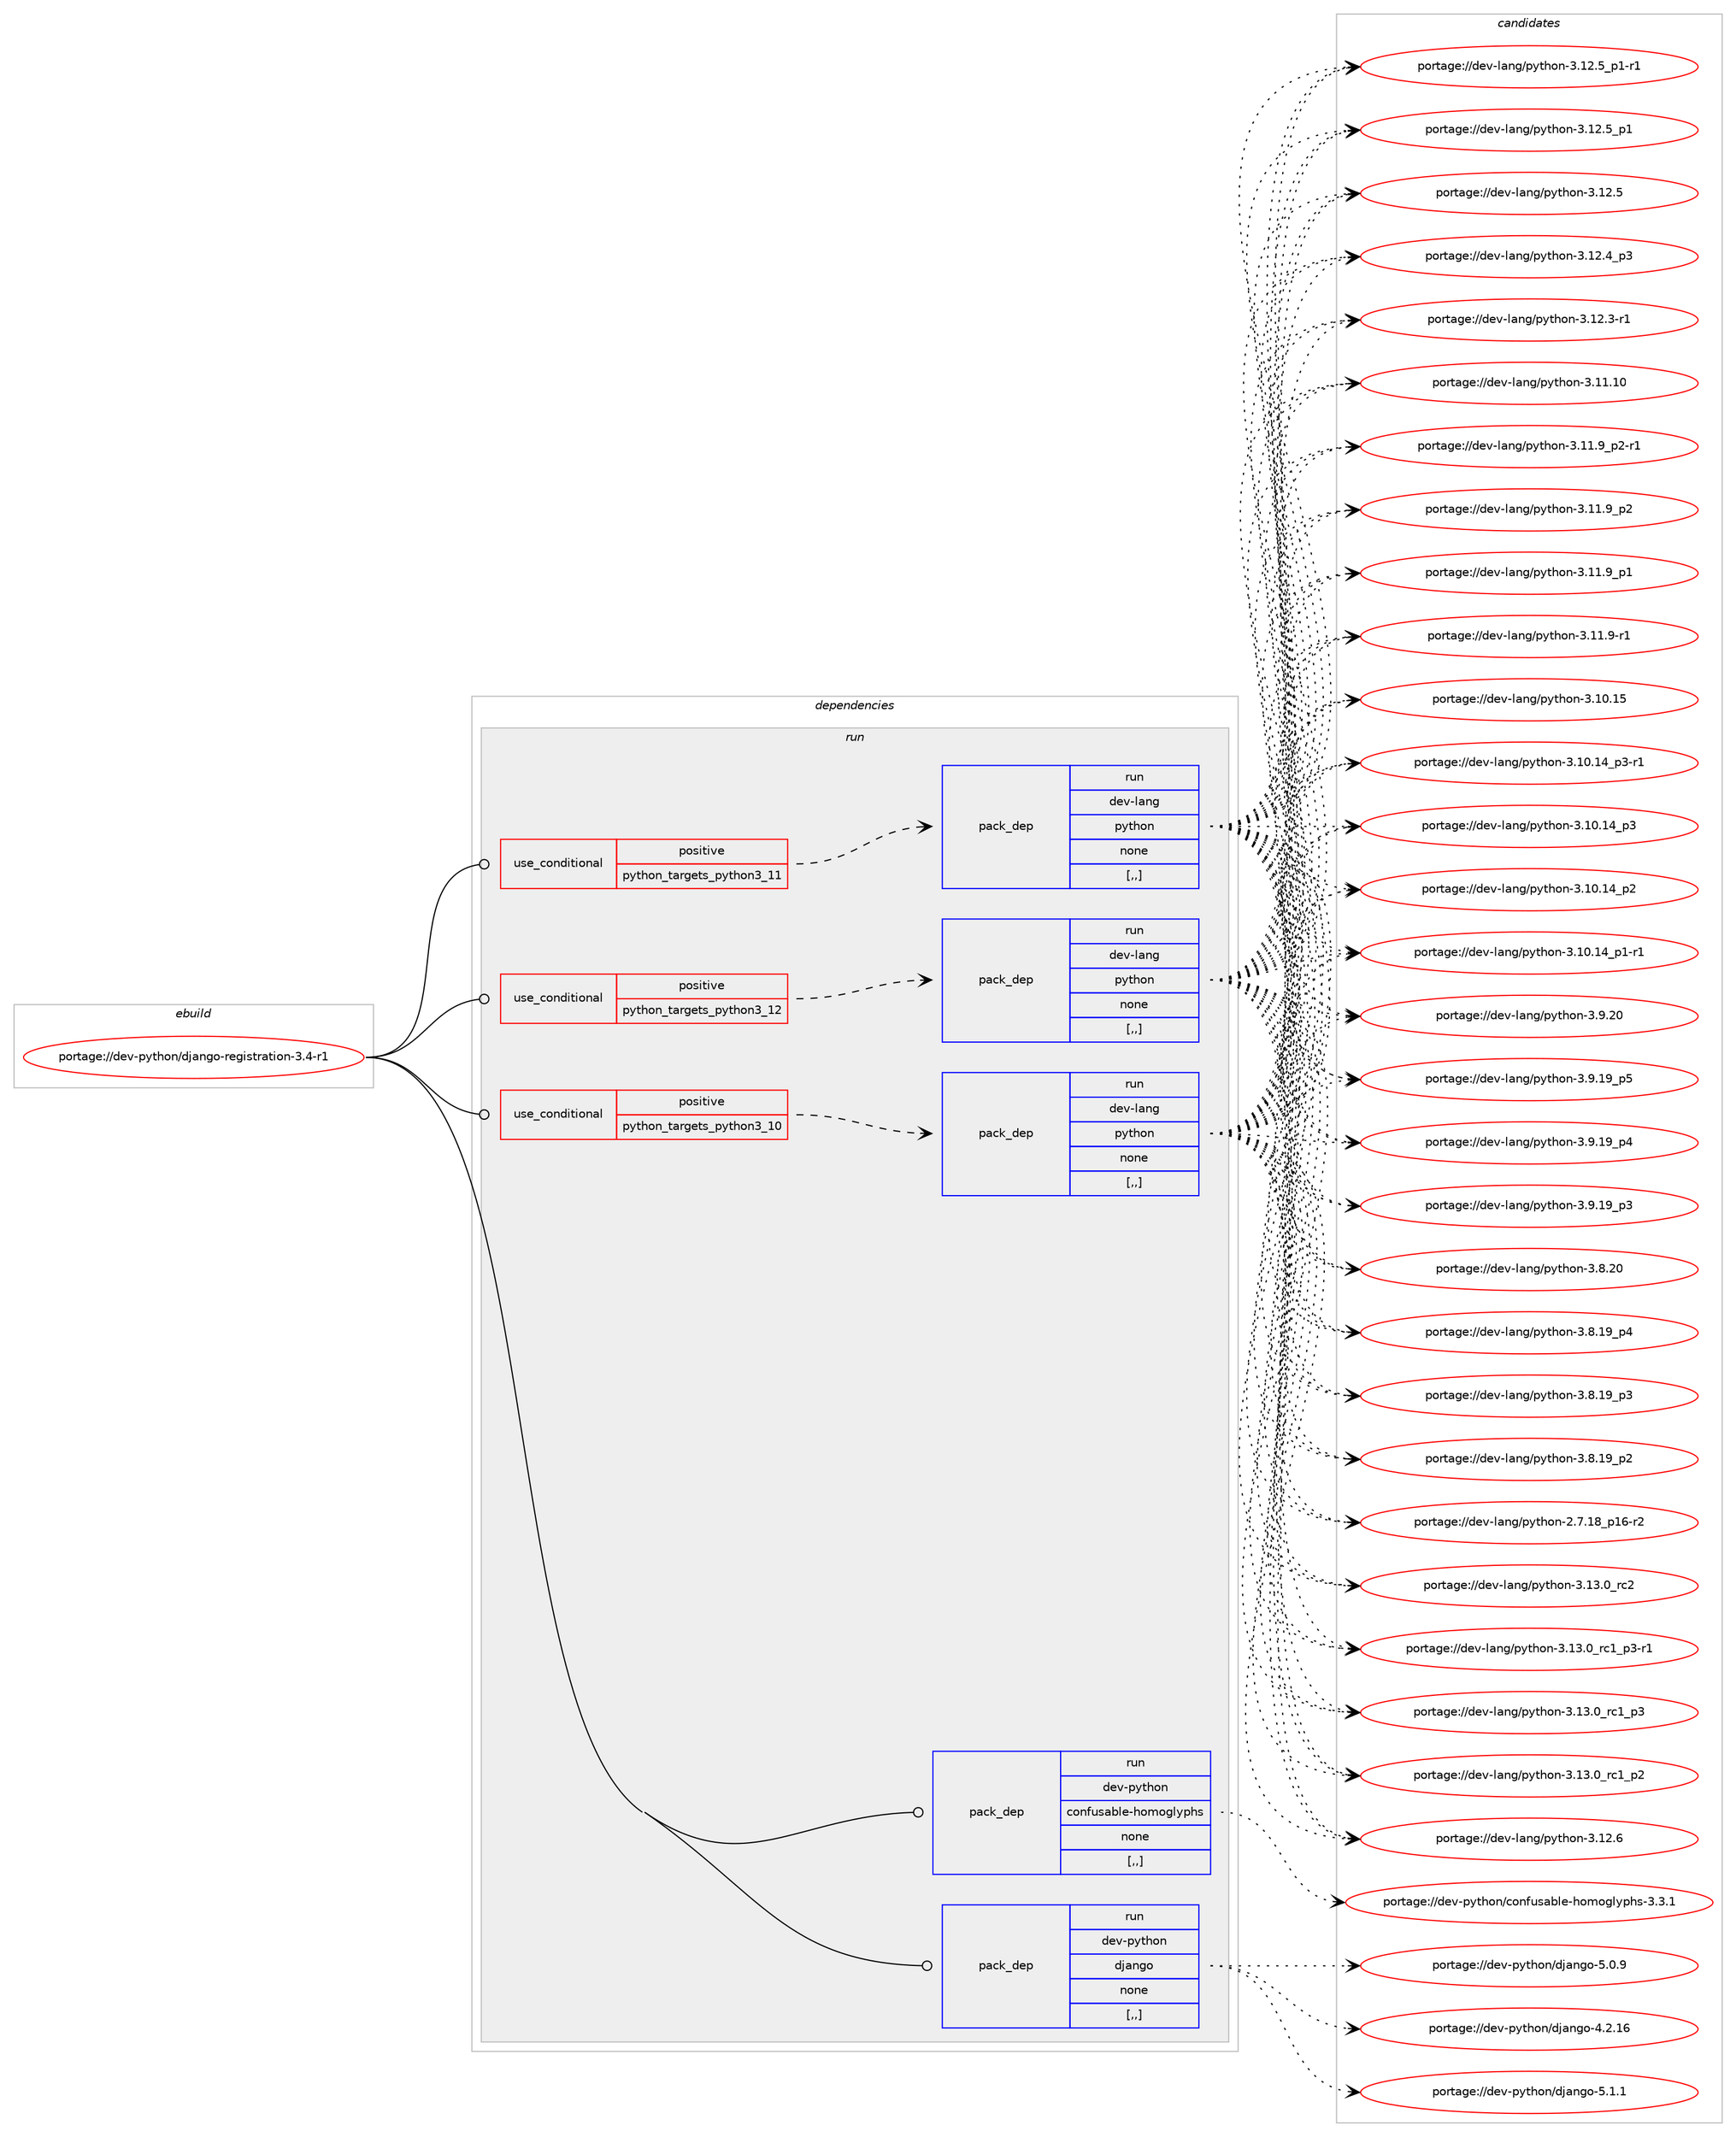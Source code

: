 digraph prolog {

# *************
# Graph options
# *************

newrank=true;
concentrate=true;
compound=true;
graph [rankdir=LR,fontname=Helvetica,fontsize=10,ranksep=1.5];#, ranksep=2.5, nodesep=0.2];
edge  [arrowhead=vee];
node  [fontname=Helvetica,fontsize=10];

# **********
# The ebuild
# **********

subgraph cluster_leftcol {
color=gray;
label=<<i>ebuild</i>>;
id [label="portage://dev-python/django-registration-3.4-r1", color=red, width=4, href="../dev-python/django-registration-3.4-r1.svg"];
}

# ****************
# The dependencies
# ****************

subgraph cluster_midcol {
color=gray;
label=<<i>dependencies</i>>;
subgraph cluster_compile {
fillcolor="#eeeeee";
style=filled;
label=<<i>compile</i>>;
}
subgraph cluster_compileandrun {
fillcolor="#eeeeee";
style=filled;
label=<<i>compile and run</i>>;
}
subgraph cluster_run {
fillcolor="#eeeeee";
style=filled;
label=<<i>run</i>>;
subgraph cond162703 {
dependency639734 [label=<<TABLE BORDER="0" CELLBORDER="1" CELLSPACING="0" CELLPADDING="4"><TR><TD ROWSPAN="3" CELLPADDING="10">use_conditional</TD></TR><TR><TD>positive</TD></TR><TR><TD>python_targets_python3_10</TD></TR></TABLE>>, shape=none, color=red];
subgraph pack472214 {
dependency639735 [label=<<TABLE BORDER="0" CELLBORDER="1" CELLSPACING="0" CELLPADDING="4" WIDTH="220"><TR><TD ROWSPAN="6" CELLPADDING="30">pack_dep</TD></TR><TR><TD WIDTH="110">run</TD></TR><TR><TD>dev-lang</TD></TR><TR><TD>python</TD></TR><TR><TD>none</TD></TR><TR><TD>[,,]</TD></TR></TABLE>>, shape=none, color=blue];
}
dependency639734:e -> dependency639735:w [weight=20,style="dashed",arrowhead="vee"];
}
id:e -> dependency639734:w [weight=20,style="solid",arrowhead="odot"];
subgraph cond162704 {
dependency639736 [label=<<TABLE BORDER="0" CELLBORDER="1" CELLSPACING="0" CELLPADDING="4"><TR><TD ROWSPAN="3" CELLPADDING="10">use_conditional</TD></TR><TR><TD>positive</TD></TR><TR><TD>python_targets_python3_11</TD></TR></TABLE>>, shape=none, color=red];
subgraph pack472215 {
dependency639737 [label=<<TABLE BORDER="0" CELLBORDER="1" CELLSPACING="0" CELLPADDING="4" WIDTH="220"><TR><TD ROWSPAN="6" CELLPADDING="30">pack_dep</TD></TR><TR><TD WIDTH="110">run</TD></TR><TR><TD>dev-lang</TD></TR><TR><TD>python</TD></TR><TR><TD>none</TD></TR><TR><TD>[,,]</TD></TR></TABLE>>, shape=none, color=blue];
}
dependency639736:e -> dependency639737:w [weight=20,style="dashed",arrowhead="vee"];
}
id:e -> dependency639736:w [weight=20,style="solid",arrowhead="odot"];
subgraph cond162705 {
dependency639738 [label=<<TABLE BORDER="0" CELLBORDER="1" CELLSPACING="0" CELLPADDING="4"><TR><TD ROWSPAN="3" CELLPADDING="10">use_conditional</TD></TR><TR><TD>positive</TD></TR><TR><TD>python_targets_python3_12</TD></TR></TABLE>>, shape=none, color=red];
subgraph pack472216 {
dependency639739 [label=<<TABLE BORDER="0" CELLBORDER="1" CELLSPACING="0" CELLPADDING="4" WIDTH="220"><TR><TD ROWSPAN="6" CELLPADDING="30">pack_dep</TD></TR><TR><TD WIDTH="110">run</TD></TR><TR><TD>dev-lang</TD></TR><TR><TD>python</TD></TR><TR><TD>none</TD></TR><TR><TD>[,,]</TD></TR></TABLE>>, shape=none, color=blue];
}
dependency639738:e -> dependency639739:w [weight=20,style="dashed",arrowhead="vee"];
}
id:e -> dependency639738:w [weight=20,style="solid",arrowhead="odot"];
subgraph pack472217 {
dependency639740 [label=<<TABLE BORDER="0" CELLBORDER="1" CELLSPACING="0" CELLPADDING="4" WIDTH="220"><TR><TD ROWSPAN="6" CELLPADDING="30">pack_dep</TD></TR><TR><TD WIDTH="110">run</TD></TR><TR><TD>dev-python</TD></TR><TR><TD>confusable-homoglyphs</TD></TR><TR><TD>none</TD></TR><TR><TD>[,,]</TD></TR></TABLE>>, shape=none, color=blue];
}
id:e -> dependency639740:w [weight=20,style="solid",arrowhead="odot"];
subgraph pack472218 {
dependency639741 [label=<<TABLE BORDER="0" CELLBORDER="1" CELLSPACING="0" CELLPADDING="4" WIDTH="220"><TR><TD ROWSPAN="6" CELLPADDING="30">pack_dep</TD></TR><TR><TD WIDTH="110">run</TD></TR><TR><TD>dev-python</TD></TR><TR><TD>django</TD></TR><TR><TD>none</TD></TR><TR><TD>[,,]</TD></TR></TABLE>>, shape=none, color=blue];
}
id:e -> dependency639741:w [weight=20,style="solid",arrowhead="odot"];
}
}

# **************
# The candidates
# **************

subgraph cluster_choices {
rank=same;
color=gray;
label=<<i>candidates</i>>;

subgraph choice472214 {
color=black;
nodesep=1;
choice10010111845108971101034711212111610411111045514649514648951149950 [label="portage://dev-lang/python-3.13.0_rc2", color=red, width=4,href="../dev-lang/python-3.13.0_rc2.svg"];
choice1001011184510897110103471121211161041111104551464951464895114994995112514511449 [label="portage://dev-lang/python-3.13.0_rc1_p3-r1", color=red, width=4,href="../dev-lang/python-3.13.0_rc1_p3-r1.svg"];
choice100101118451089711010347112121116104111110455146495146489511499499511251 [label="portage://dev-lang/python-3.13.0_rc1_p3", color=red, width=4,href="../dev-lang/python-3.13.0_rc1_p3.svg"];
choice100101118451089711010347112121116104111110455146495146489511499499511250 [label="portage://dev-lang/python-3.13.0_rc1_p2", color=red, width=4,href="../dev-lang/python-3.13.0_rc1_p2.svg"];
choice10010111845108971101034711212111610411111045514649504654 [label="portage://dev-lang/python-3.12.6", color=red, width=4,href="../dev-lang/python-3.12.6.svg"];
choice1001011184510897110103471121211161041111104551464950465395112494511449 [label="portage://dev-lang/python-3.12.5_p1-r1", color=red, width=4,href="../dev-lang/python-3.12.5_p1-r1.svg"];
choice100101118451089711010347112121116104111110455146495046539511249 [label="portage://dev-lang/python-3.12.5_p1", color=red, width=4,href="../dev-lang/python-3.12.5_p1.svg"];
choice10010111845108971101034711212111610411111045514649504653 [label="portage://dev-lang/python-3.12.5", color=red, width=4,href="../dev-lang/python-3.12.5.svg"];
choice100101118451089711010347112121116104111110455146495046529511251 [label="portage://dev-lang/python-3.12.4_p3", color=red, width=4,href="../dev-lang/python-3.12.4_p3.svg"];
choice100101118451089711010347112121116104111110455146495046514511449 [label="portage://dev-lang/python-3.12.3-r1", color=red, width=4,href="../dev-lang/python-3.12.3-r1.svg"];
choice1001011184510897110103471121211161041111104551464949464948 [label="portage://dev-lang/python-3.11.10", color=red, width=4,href="../dev-lang/python-3.11.10.svg"];
choice1001011184510897110103471121211161041111104551464949465795112504511449 [label="portage://dev-lang/python-3.11.9_p2-r1", color=red, width=4,href="../dev-lang/python-3.11.9_p2-r1.svg"];
choice100101118451089711010347112121116104111110455146494946579511250 [label="portage://dev-lang/python-3.11.9_p2", color=red, width=4,href="../dev-lang/python-3.11.9_p2.svg"];
choice100101118451089711010347112121116104111110455146494946579511249 [label="portage://dev-lang/python-3.11.9_p1", color=red, width=4,href="../dev-lang/python-3.11.9_p1.svg"];
choice100101118451089711010347112121116104111110455146494946574511449 [label="portage://dev-lang/python-3.11.9-r1", color=red, width=4,href="../dev-lang/python-3.11.9-r1.svg"];
choice1001011184510897110103471121211161041111104551464948464953 [label="portage://dev-lang/python-3.10.15", color=red, width=4,href="../dev-lang/python-3.10.15.svg"];
choice100101118451089711010347112121116104111110455146494846495295112514511449 [label="portage://dev-lang/python-3.10.14_p3-r1", color=red, width=4,href="../dev-lang/python-3.10.14_p3-r1.svg"];
choice10010111845108971101034711212111610411111045514649484649529511251 [label="portage://dev-lang/python-3.10.14_p3", color=red, width=4,href="../dev-lang/python-3.10.14_p3.svg"];
choice10010111845108971101034711212111610411111045514649484649529511250 [label="portage://dev-lang/python-3.10.14_p2", color=red, width=4,href="../dev-lang/python-3.10.14_p2.svg"];
choice100101118451089711010347112121116104111110455146494846495295112494511449 [label="portage://dev-lang/python-3.10.14_p1-r1", color=red, width=4,href="../dev-lang/python-3.10.14_p1-r1.svg"];
choice10010111845108971101034711212111610411111045514657465048 [label="portage://dev-lang/python-3.9.20", color=red, width=4,href="../dev-lang/python-3.9.20.svg"];
choice100101118451089711010347112121116104111110455146574649579511253 [label="portage://dev-lang/python-3.9.19_p5", color=red, width=4,href="../dev-lang/python-3.9.19_p5.svg"];
choice100101118451089711010347112121116104111110455146574649579511252 [label="portage://dev-lang/python-3.9.19_p4", color=red, width=4,href="../dev-lang/python-3.9.19_p4.svg"];
choice100101118451089711010347112121116104111110455146574649579511251 [label="portage://dev-lang/python-3.9.19_p3", color=red, width=4,href="../dev-lang/python-3.9.19_p3.svg"];
choice10010111845108971101034711212111610411111045514656465048 [label="portage://dev-lang/python-3.8.20", color=red, width=4,href="../dev-lang/python-3.8.20.svg"];
choice100101118451089711010347112121116104111110455146564649579511252 [label="portage://dev-lang/python-3.8.19_p4", color=red, width=4,href="../dev-lang/python-3.8.19_p4.svg"];
choice100101118451089711010347112121116104111110455146564649579511251 [label="portage://dev-lang/python-3.8.19_p3", color=red, width=4,href="../dev-lang/python-3.8.19_p3.svg"];
choice100101118451089711010347112121116104111110455146564649579511250 [label="portage://dev-lang/python-3.8.19_p2", color=red, width=4,href="../dev-lang/python-3.8.19_p2.svg"];
choice100101118451089711010347112121116104111110455046554649569511249544511450 [label="portage://dev-lang/python-2.7.18_p16-r2", color=red, width=4,href="../dev-lang/python-2.7.18_p16-r2.svg"];
dependency639735:e -> choice10010111845108971101034711212111610411111045514649514648951149950:w [style=dotted,weight="100"];
dependency639735:e -> choice1001011184510897110103471121211161041111104551464951464895114994995112514511449:w [style=dotted,weight="100"];
dependency639735:e -> choice100101118451089711010347112121116104111110455146495146489511499499511251:w [style=dotted,weight="100"];
dependency639735:e -> choice100101118451089711010347112121116104111110455146495146489511499499511250:w [style=dotted,weight="100"];
dependency639735:e -> choice10010111845108971101034711212111610411111045514649504654:w [style=dotted,weight="100"];
dependency639735:e -> choice1001011184510897110103471121211161041111104551464950465395112494511449:w [style=dotted,weight="100"];
dependency639735:e -> choice100101118451089711010347112121116104111110455146495046539511249:w [style=dotted,weight="100"];
dependency639735:e -> choice10010111845108971101034711212111610411111045514649504653:w [style=dotted,weight="100"];
dependency639735:e -> choice100101118451089711010347112121116104111110455146495046529511251:w [style=dotted,weight="100"];
dependency639735:e -> choice100101118451089711010347112121116104111110455146495046514511449:w [style=dotted,weight="100"];
dependency639735:e -> choice1001011184510897110103471121211161041111104551464949464948:w [style=dotted,weight="100"];
dependency639735:e -> choice1001011184510897110103471121211161041111104551464949465795112504511449:w [style=dotted,weight="100"];
dependency639735:e -> choice100101118451089711010347112121116104111110455146494946579511250:w [style=dotted,weight="100"];
dependency639735:e -> choice100101118451089711010347112121116104111110455146494946579511249:w [style=dotted,weight="100"];
dependency639735:e -> choice100101118451089711010347112121116104111110455146494946574511449:w [style=dotted,weight="100"];
dependency639735:e -> choice1001011184510897110103471121211161041111104551464948464953:w [style=dotted,weight="100"];
dependency639735:e -> choice100101118451089711010347112121116104111110455146494846495295112514511449:w [style=dotted,weight="100"];
dependency639735:e -> choice10010111845108971101034711212111610411111045514649484649529511251:w [style=dotted,weight="100"];
dependency639735:e -> choice10010111845108971101034711212111610411111045514649484649529511250:w [style=dotted,weight="100"];
dependency639735:e -> choice100101118451089711010347112121116104111110455146494846495295112494511449:w [style=dotted,weight="100"];
dependency639735:e -> choice10010111845108971101034711212111610411111045514657465048:w [style=dotted,weight="100"];
dependency639735:e -> choice100101118451089711010347112121116104111110455146574649579511253:w [style=dotted,weight="100"];
dependency639735:e -> choice100101118451089711010347112121116104111110455146574649579511252:w [style=dotted,weight="100"];
dependency639735:e -> choice100101118451089711010347112121116104111110455146574649579511251:w [style=dotted,weight="100"];
dependency639735:e -> choice10010111845108971101034711212111610411111045514656465048:w [style=dotted,weight="100"];
dependency639735:e -> choice100101118451089711010347112121116104111110455146564649579511252:w [style=dotted,weight="100"];
dependency639735:e -> choice100101118451089711010347112121116104111110455146564649579511251:w [style=dotted,weight="100"];
dependency639735:e -> choice100101118451089711010347112121116104111110455146564649579511250:w [style=dotted,weight="100"];
dependency639735:e -> choice100101118451089711010347112121116104111110455046554649569511249544511450:w [style=dotted,weight="100"];
}
subgraph choice472215 {
color=black;
nodesep=1;
choice10010111845108971101034711212111610411111045514649514648951149950 [label="portage://dev-lang/python-3.13.0_rc2", color=red, width=4,href="../dev-lang/python-3.13.0_rc2.svg"];
choice1001011184510897110103471121211161041111104551464951464895114994995112514511449 [label="portage://dev-lang/python-3.13.0_rc1_p3-r1", color=red, width=4,href="../dev-lang/python-3.13.0_rc1_p3-r1.svg"];
choice100101118451089711010347112121116104111110455146495146489511499499511251 [label="portage://dev-lang/python-3.13.0_rc1_p3", color=red, width=4,href="../dev-lang/python-3.13.0_rc1_p3.svg"];
choice100101118451089711010347112121116104111110455146495146489511499499511250 [label="portage://dev-lang/python-3.13.0_rc1_p2", color=red, width=4,href="../dev-lang/python-3.13.0_rc1_p2.svg"];
choice10010111845108971101034711212111610411111045514649504654 [label="portage://dev-lang/python-3.12.6", color=red, width=4,href="../dev-lang/python-3.12.6.svg"];
choice1001011184510897110103471121211161041111104551464950465395112494511449 [label="portage://dev-lang/python-3.12.5_p1-r1", color=red, width=4,href="../dev-lang/python-3.12.5_p1-r1.svg"];
choice100101118451089711010347112121116104111110455146495046539511249 [label="portage://dev-lang/python-3.12.5_p1", color=red, width=4,href="../dev-lang/python-3.12.5_p1.svg"];
choice10010111845108971101034711212111610411111045514649504653 [label="portage://dev-lang/python-3.12.5", color=red, width=4,href="../dev-lang/python-3.12.5.svg"];
choice100101118451089711010347112121116104111110455146495046529511251 [label="portage://dev-lang/python-3.12.4_p3", color=red, width=4,href="../dev-lang/python-3.12.4_p3.svg"];
choice100101118451089711010347112121116104111110455146495046514511449 [label="portage://dev-lang/python-3.12.3-r1", color=red, width=4,href="../dev-lang/python-3.12.3-r1.svg"];
choice1001011184510897110103471121211161041111104551464949464948 [label="portage://dev-lang/python-3.11.10", color=red, width=4,href="../dev-lang/python-3.11.10.svg"];
choice1001011184510897110103471121211161041111104551464949465795112504511449 [label="portage://dev-lang/python-3.11.9_p2-r1", color=red, width=4,href="../dev-lang/python-3.11.9_p2-r1.svg"];
choice100101118451089711010347112121116104111110455146494946579511250 [label="portage://dev-lang/python-3.11.9_p2", color=red, width=4,href="../dev-lang/python-3.11.9_p2.svg"];
choice100101118451089711010347112121116104111110455146494946579511249 [label="portage://dev-lang/python-3.11.9_p1", color=red, width=4,href="../dev-lang/python-3.11.9_p1.svg"];
choice100101118451089711010347112121116104111110455146494946574511449 [label="portage://dev-lang/python-3.11.9-r1", color=red, width=4,href="../dev-lang/python-3.11.9-r1.svg"];
choice1001011184510897110103471121211161041111104551464948464953 [label="portage://dev-lang/python-3.10.15", color=red, width=4,href="../dev-lang/python-3.10.15.svg"];
choice100101118451089711010347112121116104111110455146494846495295112514511449 [label="portage://dev-lang/python-3.10.14_p3-r1", color=red, width=4,href="../dev-lang/python-3.10.14_p3-r1.svg"];
choice10010111845108971101034711212111610411111045514649484649529511251 [label="portage://dev-lang/python-3.10.14_p3", color=red, width=4,href="../dev-lang/python-3.10.14_p3.svg"];
choice10010111845108971101034711212111610411111045514649484649529511250 [label="portage://dev-lang/python-3.10.14_p2", color=red, width=4,href="../dev-lang/python-3.10.14_p2.svg"];
choice100101118451089711010347112121116104111110455146494846495295112494511449 [label="portage://dev-lang/python-3.10.14_p1-r1", color=red, width=4,href="../dev-lang/python-3.10.14_p1-r1.svg"];
choice10010111845108971101034711212111610411111045514657465048 [label="portage://dev-lang/python-3.9.20", color=red, width=4,href="../dev-lang/python-3.9.20.svg"];
choice100101118451089711010347112121116104111110455146574649579511253 [label="portage://dev-lang/python-3.9.19_p5", color=red, width=4,href="../dev-lang/python-3.9.19_p5.svg"];
choice100101118451089711010347112121116104111110455146574649579511252 [label="portage://dev-lang/python-3.9.19_p4", color=red, width=4,href="../dev-lang/python-3.9.19_p4.svg"];
choice100101118451089711010347112121116104111110455146574649579511251 [label="portage://dev-lang/python-3.9.19_p3", color=red, width=4,href="../dev-lang/python-3.9.19_p3.svg"];
choice10010111845108971101034711212111610411111045514656465048 [label="portage://dev-lang/python-3.8.20", color=red, width=4,href="../dev-lang/python-3.8.20.svg"];
choice100101118451089711010347112121116104111110455146564649579511252 [label="portage://dev-lang/python-3.8.19_p4", color=red, width=4,href="../dev-lang/python-3.8.19_p4.svg"];
choice100101118451089711010347112121116104111110455146564649579511251 [label="portage://dev-lang/python-3.8.19_p3", color=red, width=4,href="../dev-lang/python-3.8.19_p3.svg"];
choice100101118451089711010347112121116104111110455146564649579511250 [label="portage://dev-lang/python-3.8.19_p2", color=red, width=4,href="../dev-lang/python-3.8.19_p2.svg"];
choice100101118451089711010347112121116104111110455046554649569511249544511450 [label="portage://dev-lang/python-2.7.18_p16-r2", color=red, width=4,href="../dev-lang/python-2.7.18_p16-r2.svg"];
dependency639737:e -> choice10010111845108971101034711212111610411111045514649514648951149950:w [style=dotted,weight="100"];
dependency639737:e -> choice1001011184510897110103471121211161041111104551464951464895114994995112514511449:w [style=dotted,weight="100"];
dependency639737:e -> choice100101118451089711010347112121116104111110455146495146489511499499511251:w [style=dotted,weight="100"];
dependency639737:e -> choice100101118451089711010347112121116104111110455146495146489511499499511250:w [style=dotted,weight="100"];
dependency639737:e -> choice10010111845108971101034711212111610411111045514649504654:w [style=dotted,weight="100"];
dependency639737:e -> choice1001011184510897110103471121211161041111104551464950465395112494511449:w [style=dotted,weight="100"];
dependency639737:e -> choice100101118451089711010347112121116104111110455146495046539511249:w [style=dotted,weight="100"];
dependency639737:e -> choice10010111845108971101034711212111610411111045514649504653:w [style=dotted,weight="100"];
dependency639737:e -> choice100101118451089711010347112121116104111110455146495046529511251:w [style=dotted,weight="100"];
dependency639737:e -> choice100101118451089711010347112121116104111110455146495046514511449:w [style=dotted,weight="100"];
dependency639737:e -> choice1001011184510897110103471121211161041111104551464949464948:w [style=dotted,weight="100"];
dependency639737:e -> choice1001011184510897110103471121211161041111104551464949465795112504511449:w [style=dotted,weight="100"];
dependency639737:e -> choice100101118451089711010347112121116104111110455146494946579511250:w [style=dotted,weight="100"];
dependency639737:e -> choice100101118451089711010347112121116104111110455146494946579511249:w [style=dotted,weight="100"];
dependency639737:e -> choice100101118451089711010347112121116104111110455146494946574511449:w [style=dotted,weight="100"];
dependency639737:e -> choice1001011184510897110103471121211161041111104551464948464953:w [style=dotted,weight="100"];
dependency639737:e -> choice100101118451089711010347112121116104111110455146494846495295112514511449:w [style=dotted,weight="100"];
dependency639737:e -> choice10010111845108971101034711212111610411111045514649484649529511251:w [style=dotted,weight="100"];
dependency639737:e -> choice10010111845108971101034711212111610411111045514649484649529511250:w [style=dotted,weight="100"];
dependency639737:e -> choice100101118451089711010347112121116104111110455146494846495295112494511449:w [style=dotted,weight="100"];
dependency639737:e -> choice10010111845108971101034711212111610411111045514657465048:w [style=dotted,weight="100"];
dependency639737:e -> choice100101118451089711010347112121116104111110455146574649579511253:w [style=dotted,weight="100"];
dependency639737:e -> choice100101118451089711010347112121116104111110455146574649579511252:w [style=dotted,weight="100"];
dependency639737:e -> choice100101118451089711010347112121116104111110455146574649579511251:w [style=dotted,weight="100"];
dependency639737:e -> choice10010111845108971101034711212111610411111045514656465048:w [style=dotted,weight="100"];
dependency639737:e -> choice100101118451089711010347112121116104111110455146564649579511252:w [style=dotted,weight="100"];
dependency639737:e -> choice100101118451089711010347112121116104111110455146564649579511251:w [style=dotted,weight="100"];
dependency639737:e -> choice100101118451089711010347112121116104111110455146564649579511250:w [style=dotted,weight="100"];
dependency639737:e -> choice100101118451089711010347112121116104111110455046554649569511249544511450:w [style=dotted,weight="100"];
}
subgraph choice472216 {
color=black;
nodesep=1;
choice10010111845108971101034711212111610411111045514649514648951149950 [label="portage://dev-lang/python-3.13.0_rc2", color=red, width=4,href="../dev-lang/python-3.13.0_rc2.svg"];
choice1001011184510897110103471121211161041111104551464951464895114994995112514511449 [label="portage://dev-lang/python-3.13.0_rc1_p3-r1", color=red, width=4,href="../dev-lang/python-3.13.0_rc1_p3-r1.svg"];
choice100101118451089711010347112121116104111110455146495146489511499499511251 [label="portage://dev-lang/python-3.13.0_rc1_p3", color=red, width=4,href="../dev-lang/python-3.13.0_rc1_p3.svg"];
choice100101118451089711010347112121116104111110455146495146489511499499511250 [label="portage://dev-lang/python-3.13.0_rc1_p2", color=red, width=4,href="../dev-lang/python-3.13.0_rc1_p2.svg"];
choice10010111845108971101034711212111610411111045514649504654 [label="portage://dev-lang/python-3.12.6", color=red, width=4,href="../dev-lang/python-3.12.6.svg"];
choice1001011184510897110103471121211161041111104551464950465395112494511449 [label="portage://dev-lang/python-3.12.5_p1-r1", color=red, width=4,href="../dev-lang/python-3.12.5_p1-r1.svg"];
choice100101118451089711010347112121116104111110455146495046539511249 [label="portage://dev-lang/python-3.12.5_p1", color=red, width=4,href="../dev-lang/python-3.12.5_p1.svg"];
choice10010111845108971101034711212111610411111045514649504653 [label="portage://dev-lang/python-3.12.5", color=red, width=4,href="../dev-lang/python-3.12.5.svg"];
choice100101118451089711010347112121116104111110455146495046529511251 [label="portage://dev-lang/python-3.12.4_p3", color=red, width=4,href="../dev-lang/python-3.12.4_p3.svg"];
choice100101118451089711010347112121116104111110455146495046514511449 [label="portage://dev-lang/python-3.12.3-r1", color=red, width=4,href="../dev-lang/python-3.12.3-r1.svg"];
choice1001011184510897110103471121211161041111104551464949464948 [label="portage://dev-lang/python-3.11.10", color=red, width=4,href="../dev-lang/python-3.11.10.svg"];
choice1001011184510897110103471121211161041111104551464949465795112504511449 [label="portage://dev-lang/python-3.11.9_p2-r1", color=red, width=4,href="../dev-lang/python-3.11.9_p2-r1.svg"];
choice100101118451089711010347112121116104111110455146494946579511250 [label="portage://dev-lang/python-3.11.9_p2", color=red, width=4,href="../dev-lang/python-3.11.9_p2.svg"];
choice100101118451089711010347112121116104111110455146494946579511249 [label="portage://dev-lang/python-3.11.9_p1", color=red, width=4,href="../dev-lang/python-3.11.9_p1.svg"];
choice100101118451089711010347112121116104111110455146494946574511449 [label="portage://dev-lang/python-3.11.9-r1", color=red, width=4,href="../dev-lang/python-3.11.9-r1.svg"];
choice1001011184510897110103471121211161041111104551464948464953 [label="portage://dev-lang/python-3.10.15", color=red, width=4,href="../dev-lang/python-3.10.15.svg"];
choice100101118451089711010347112121116104111110455146494846495295112514511449 [label="portage://dev-lang/python-3.10.14_p3-r1", color=red, width=4,href="../dev-lang/python-3.10.14_p3-r1.svg"];
choice10010111845108971101034711212111610411111045514649484649529511251 [label="portage://dev-lang/python-3.10.14_p3", color=red, width=4,href="../dev-lang/python-3.10.14_p3.svg"];
choice10010111845108971101034711212111610411111045514649484649529511250 [label="portage://dev-lang/python-3.10.14_p2", color=red, width=4,href="../dev-lang/python-3.10.14_p2.svg"];
choice100101118451089711010347112121116104111110455146494846495295112494511449 [label="portage://dev-lang/python-3.10.14_p1-r1", color=red, width=4,href="../dev-lang/python-3.10.14_p1-r1.svg"];
choice10010111845108971101034711212111610411111045514657465048 [label="portage://dev-lang/python-3.9.20", color=red, width=4,href="../dev-lang/python-3.9.20.svg"];
choice100101118451089711010347112121116104111110455146574649579511253 [label="portage://dev-lang/python-3.9.19_p5", color=red, width=4,href="../dev-lang/python-3.9.19_p5.svg"];
choice100101118451089711010347112121116104111110455146574649579511252 [label="portage://dev-lang/python-3.9.19_p4", color=red, width=4,href="../dev-lang/python-3.9.19_p4.svg"];
choice100101118451089711010347112121116104111110455146574649579511251 [label="portage://dev-lang/python-3.9.19_p3", color=red, width=4,href="../dev-lang/python-3.9.19_p3.svg"];
choice10010111845108971101034711212111610411111045514656465048 [label="portage://dev-lang/python-3.8.20", color=red, width=4,href="../dev-lang/python-3.8.20.svg"];
choice100101118451089711010347112121116104111110455146564649579511252 [label="portage://dev-lang/python-3.8.19_p4", color=red, width=4,href="../dev-lang/python-3.8.19_p4.svg"];
choice100101118451089711010347112121116104111110455146564649579511251 [label="portage://dev-lang/python-3.8.19_p3", color=red, width=4,href="../dev-lang/python-3.8.19_p3.svg"];
choice100101118451089711010347112121116104111110455146564649579511250 [label="portage://dev-lang/python-3.8.19_p2", color=red, width=4,href="../dev-lang/python-3.8.19_p2.svg"];
choice100101118451089711010347112121116104111110455046554649569511249544511450 [label="portage://dev-lang/python-2.7.18_p16-r2", color=red, width=4,href="../dev-lang/python-2.7.18_p16-r2.svg"];
dependency639739:e -> choice10010111845108971101034711212111610411111045514649514648951149950:w [style=dotted,weight="100"];
dependency639739:e -> choice1001011184510897110103471121211161041111104551464951464895114994995112514511449:w [style=dotted,weight="100"];
dependency639739:e -> choice100101118451089711010347112121116104111110455146495146489511499499511251:w [style=dotted,weight="100"];
dependency639739:e -> choice100101118451089711010347112121116104111110455146495146489511499499511250:w [style=dotted,weight="100"];
dependency639739:e -> choice10010111845108971101034711212111610411111045514649504654:w [style=dotted,weight="100"];
dependency639739:e -> choice1001011184510897110103471121211161041111104551464950465395112494511449:w [style=dotted,weight="100"];
dependency639739:e -> choice100101118451089711010347112121116104111110455146495046539511249:w [style=dotted,weight="100"];
dependency639739:e -> choice10010111845108971101034711212111610411111045514649504653:w [style=dotted,weight="100"];
dependency639739:e -> choice100101118451089711010347112121116104111110455146495046529511251:w [style=dotted,weight="100"];
dependency639739:e -> choice100101118451089711010347112121116104111110455146495046514511449:w [style=dotted,weight="100"];
dependency639739:e -> choice1001011184510897110103471121211161041111104551464949464948:w [style=dotted,weight="100"];
dependency639739:e -> choice1001011184510897110103471121211161041111104551464949465795112504511449:w [style=dotted,weight="100"];
dependency639739:e -> choice100101118451089711010347112121116104111110455146494946579511250:w [style=dotted,weight="100"];
dependency639739:e -> choice100101118451089711010347112121116104111110455146494946579511249:w [style=dotted,weight="100"];
dependency639739:e -> choice100101118451089711010347112121116104111110455146494946574511449:w [style=dotted,weight="100"];
dependency639739:e -> choice1001011184510897110103471121211161041111104551464948464953:w [style=dotted,weight="100"];
dependency639739:e -> choice100101118451089711010347112121116104111110455146494846495295112514511449:w [style=dotted,weight="100"];
dependency639739:e -> choice10010111845108971101034711212111610411111045514649484649529511251:w [style=dotted,weight="100"];
dependency639739:e -> choice10010111845108971101034711212111610411111045514649484649529511250:w [style=dotted,weight="100"];
dependency639739:e -> choice100101118451089711010347112121116104111110455146494846495295112494511449:w [style=dotted,weight="100"];
dependency639739:e -> choice10010111845108971101034711212111610411111045514657465048:w [style=dotted,weight="100"];
dependency639739:e -> choice100101118451089711010347112121116104111110455146574649579511253:w [style=dotted,weight="100"];
dependency639739:e -> choice100101118451089711010347112121116104111110455146574649579511252:w [style=dotted,weight="100"];
dependency639739:e -> choice100101118451089711010347112121116104111110455146574649579511251:w [style=dotted,weight="100"];
dependency639739:e -> choice10010111845108971101034711212111610411111045514656465048:w [style=dotted,weight="100"];
dependency639739:e -> choice100101118451089711010347112121116104111110455146564649579511252:w [style=dotted,weight="100"];
dependency639739:e -> choice100101118451089711010347112121116104111110455146564649579511251:w [style=dotted,weight="100"];
dependency639739:e -> choice100101118451089711010347112121116104111110455146564649579511250:w [style=dotted,weight="100"];
dependency639739:e -> choice100101118451089711010347112121116104111110455046554649569511249544511450:w [style=dotted,weight="100"];
}
subgraph choice472217 {
color=black;
nodesep=1;
choice100101118451121211161041111104799111110102117115979810810145104111109111103108121112104115455146514649 [label="portage://dev-python/confusable-homoglyphs-3.3.1", color=red, width=4,href="../dev-python/confusable-homoglyphs-3.3.1.svg"];
dependency639740:e -> choice100101118451121211161041111104799111110102117115979810810145104111109111103108121112104115455146514649:w [style=dotted,weight="100"];
}
subgraph choice472218 {
color=black;
nodesep=1;
choice100101118451121211161041111104710010697110103111455346494649 [label="portage://dev-python/django-5.1.1", color=red, width=4,href="../dev-python/django-5.1.1.svg"];
choice100101118451121211161041111104710010697110103111455346484657 [label="portage://dev-python/django-5.0.9", color=red, width=4,href="../dev-python/django-5.0.9.svg"];
choice10010111845112121116104111110471001069711010311145524650464954 [label="portage://dev-python/django-4.2.16", color=red, width=4,href="../dev-python/django-4.2.16.svg"];
dependency639741:e -> choice100101118451121211161041111104710010697110103111455346494649:w [style=dotted,weight="100"];
dependency639741:e -> choice100101118451121211161041111104710010697110103111455346484657:w [style=dotted,weight="100"];
dependency639741:e -> choice10010111845112121116104111110471001069711010311145524650464954:w [style=dotted,weight="100"];
}
}

}
